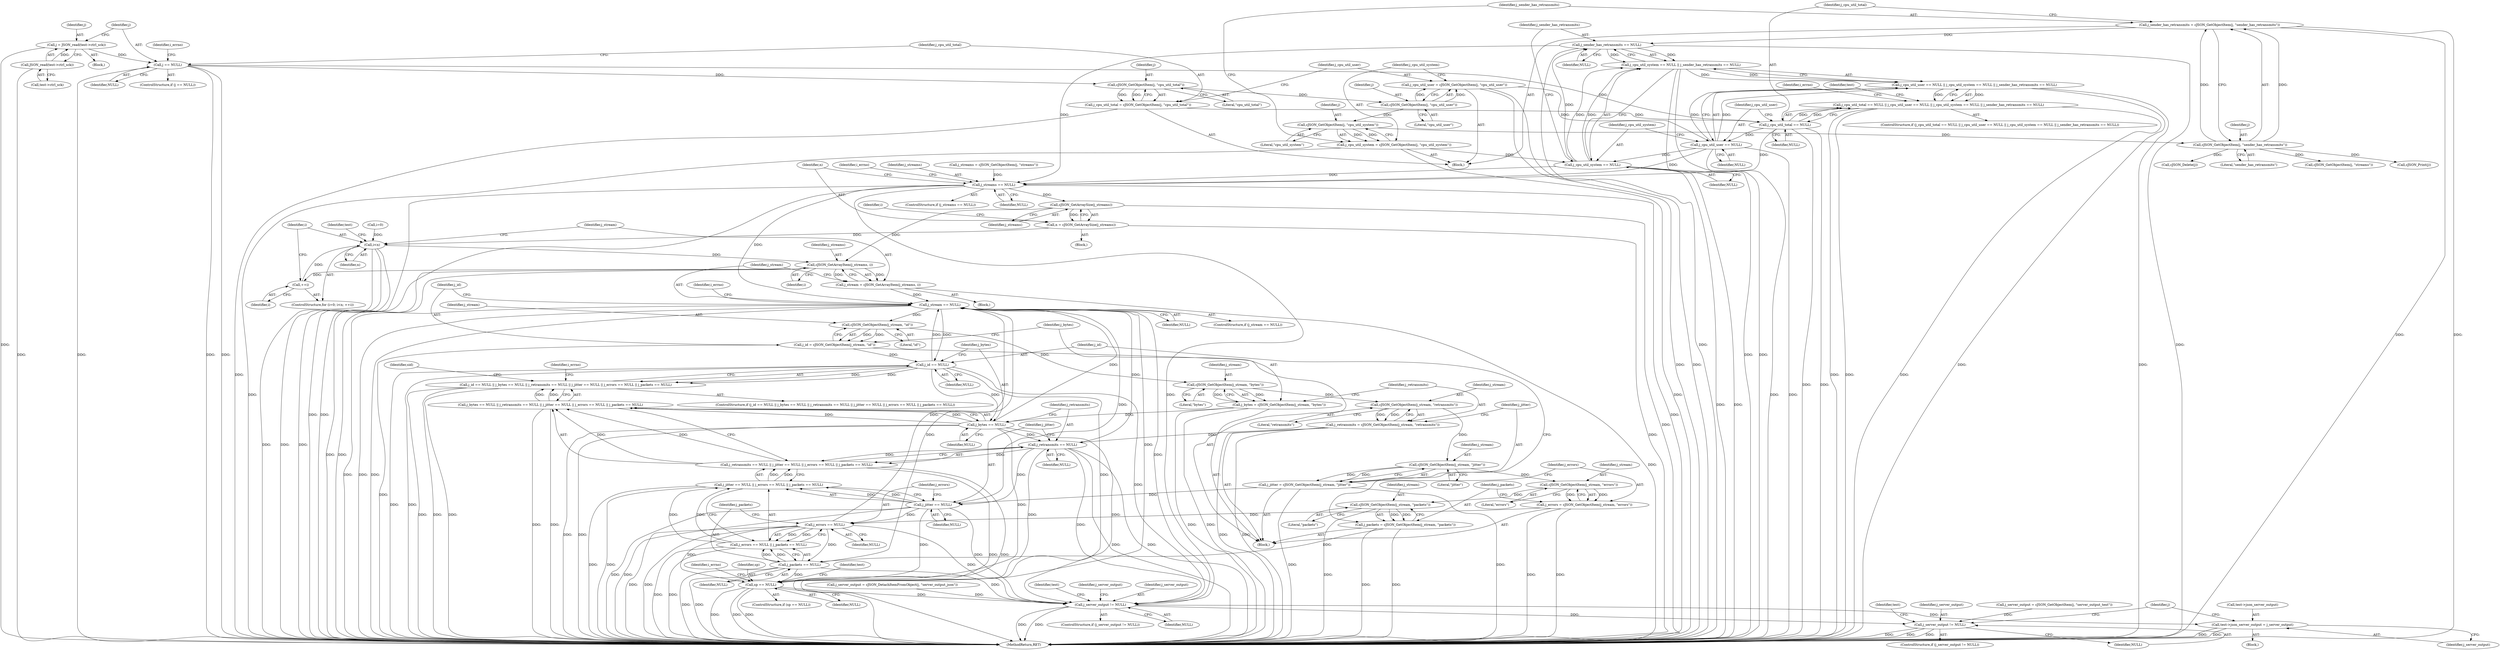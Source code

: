 digraph "0_iperf_91f2fa59e8ed80dfbf400add0164ee0e508e412a_48@API" {
"1000187" [label="(Call,j_sender_has_retransmits == NULL)"];
"1000169" [label="(Call,j_sender_has_retransmits = cJSON_GetObjectItem(j, \"sender_has_retransmits\"))"];
"1000171" [label="(Call,cJSON_GetObjectItem(j, \"sender_has_retransmits\"))"];
"1000166" [label="(Call,cJSON_GetObjectItem(j, \"cpu_util_system\"))"];
"1000161" [label="(Call,cJSON_GetObjectItem(j, \"cpu_util_user\"))"];
"1000156" [label="(Call,cJSON_GetObjectItem(j, \"cpu_util_total\"))"];
"1000141" [label="(Call,j == NULL)"];
"1000134" [label="(Call,j = JSON_read(test->ctrl_sck))"];
"1000136" [label="(Call,JSON_read(test->ctrl_sck))"];
"1000184" [label="(Call,j_cpu_util_system == NULL)"];
"1000164" [label="(Call,j_cpu_util_system = cJSON_GetObjectItem(j, \"cpu_util_system\"))"];
"1000180" [label="(Call,j_cpu_util_user == NULL)"];
"1000159" [label="(Call,j_cpu_util_user = cJSON_GetObjectItem(j, \"cpu_util_user\"))"];
"1000176" [label="(Call,j_cpu_util_total == NULL)"];
"1000154" [label="(Call,j_cpu_util_total = cJSON_GetObjectItem(j, \"cpu_util_total\"))"];
"1000183" [label="(Call,j_cpu_util_system == NULL || j_sender_has_retransmits == NULL)"];
"1000179" [label="(Call,j_cpu_util_user == NULL || j_cpu_util_system == NULL || j_sender_has_retransmits == NULL)"];
"1000175" [label="(Call,j_cpu_util_total == NULL || j_cpu_util_user == NULL || j_cpu_util_system == NULL || j_sender_has_retransmits == NULL)"];
"1000257" [label="(Call,j_streams == NULL)"];
"1000272" [label="(Call,cJSON_GetArraySize(j_streams))"];
"1000270" [label="(Call,n = cJSON_GetArraySize(j_streams))"];
"1000278" [label="(Call,i<n)"];
"1000286" [label="(Call,cJSON_GetArrayItem(j_streams, i))"];
"1000281" [label="(Call,++i)"];
"1000284" [label="(Call,j_stream = cJSON_GetArrayItem(j_streams, i))"];
"1000290" [label="(Call,j_stream == NULL)"];
"1000305" [label="(Call,cJSON_GetObjectItem(j_stream, \"id\"))"];
"1000303" [label="(Call,j_id = cJSON_GetObjectItem(j_stream, \"id\"))"];
"1000335" [label="(Call,j_id == NULL)"];
"1000334" [label="(Call,j_id == NULL || j_bytes == NULL || j_retransmits == NULL || j_jitter == NULL || j_errors == NULL || j_packets == NULL)"];
"1000339" [label="(Call,j_bytes == NULL)"];
"1000338" [label="(Call,j_bytes == NULL || j_retransmits == NULL || j_jitter == NULL || j_errors == NULL || j_packets == NULL)"];
"1000343" [label="(Call,j_retransmits == NULL)"];
"1000342" [label="(Call,j_retransmits == NULL || j_jitter == NULL || j_errors == NULL || j_packets == NULL)"];
"1000347" [label="(Call,j_jitter == NULL)"];
"1000346" [label="(Call,j_jitter == NULL || j_errors == NULL || j_packets == NULL)"];
"1000351" [label="(Call,j_errors == NULL)"];
"1000350" [label="(Call,j_errors == NULL || j_packets == NULL)"];
"1000354" [label="(Call,j_packets == NULL)"];
"1000405" [label="(Call,sp == NULL)"];
"1000477" [label="(Call,j_server_output != NULL)"];
"1000481" [label="(Call,test->json_server_output = j_server_output)"];
"1000494" [label="(Call,j_server_output != NULL)"];
"1000310" [label="(Call,cJSON_GetObjectItem(j_stream, \"bytes\"))"];
"1000308" [label="(Call,j_bytes = cJSON_GetObjectItem(j_stream, \"bytes\"))"];
"1000315" [label="(Call,cJSON_GetObjectItem(j_stream, \"retransmits\"))"];
"1000313" [label="(Call,j_retransmits = cJSON_GetObjectItem(j_stream, \"retransmits\"))"];
"1000320" [label="(Call,cJSON_GetObjectItem(j_stream, \"jitter\"))"];
"1000318" [label="(Call,j_jitter = cJSON_GetObjectItem(j_stream, \"jitter\"))"];
"1000325" [label="(Call,cJSON_GetObjectItem(j_stream, \"errors\"))"];
"1000323" [label="(Call,j_errors = cJSON_GetObjectItem(j_stream, \"errors\"))"];
"1000330" [label="(Call,cJSON_GetObjectItem(j_stream, \"packets\"))"];
"1000328" [label="(Call,j_packets = cJSON_GetObjectItem(j_stream, \"packets\"))"];
"1000292" [label="(Identifier,NULL)"];
"1000182" [label="(Identifier,NULL)"];
"1000326" [label="(Identifier,j_stream)"];
"1000349" [label="(Identifier,NULL)"];
"1000315" [label="(Call,cJSON_GetObjectItem(j_stream, \"retransmits\"))"];
"1000258" [label="(Identifier,j_streams)"];
"1000311" [label="(Identifier,j_stream)"];
"1000314" [label="(Identifier,j_retransmits)"];
"1000186" [label="(Identifier,NULL)"];
"1000257" [label="(Call,j_streams == NULL)"];
"1000273" [label="(Identifier,j_streams)"];
"1000137" [label="(Call,test->ctrl_sck)"];
"1000270" [label="(Call,n = cJSON_GetArraySize(j_streams))"];
"1000141" [label="(Call,j == NULL)"];
"1000156" [label="(Call,cJSON_GetObjectItem(j, \"cpu_util_total\"))"];
"1000271" [label="(Identifier,n)"];
"1000290" [label="(Call,j_stream == NULL)"];
"1000479" [label="(Identifier,NULL)"];
"1000494" [label="(Call,j_server_output != NULL)"];
"1000346" [label="(Call,j_jitter == NULL || j_errors == NULL || j_packets == NULL)"];
"1000404" [label="(ControlStructure,if (sp == NULL))"];
"1000146" [label="(Identifier,i_errno)"];
"1000178" [label="(Identifier,NULL)"];
"1000410" [label="(Identifier,i_errno)"];
"1000344" [label="(Identifier,j_retransmits)"];
"1000162" [label="(Identifier,j)"];
"1000304" [label="(Identifier,j_id)"];
"1000275" [label="(Call,i=0)"];
"1000154" [label="(Call,j_cpu_util_total = cJSON_GetObjectItem(j, \"cpu_util_total\"))"];
"1000179" [label="(Call,j_cpu_util_user == NULL || j_cpu_util_system == NULL || j_sender_has_retransmits == NULL)"];
"1000306" [label="(Identifier,j_stream)"];
"1000176" [label="(Call,j_cpu_util_total == NULL)"];
"1000510" [label="(MethodReturn,RET)"];
"1000170" [label="(Identifier,j_sender_has_retransmits)"];
"1000313" [label="(Call,j_retransmits = cJSON_GetObjectItem(j_stream, \"retransmits\"))"];
"1000356" [label="(Identifier,NULL)"];
"1000328" [label="(Call,j_packets = cJSON_GetObjectItem(j_stream, \"packets\"))"];
"1000352" [label="(Identifier,j_errors)"];
"1000325" [label="(Call,cJSON_GetObjectItem(j_stream, \"errors\"))"];
"1000287" [label="(Identifier,j_streams)"];
"1000321" [label="(Identifier,j_stream)"];
"1000319" [label="(Identifier,j_jitter)"];
"1000495" [label="(Identifier,j_server_output)"];
"1000334" [label="(Call,j_id == NULL || j_bytes == NULL || j_retransmits == NULL || j_jitter == NULL || j_errors == NULL || j_packets == NULL)"];
"1000335" [label="(Call,j_id == NULL)"];
"1000177" [label="(Identifier,j_cpu_util_total)"];
"1000143" [label="(Identifier,NULL)"];
"1000256" [label="(ControlStructure,if (j_streams == NULL))"];
"1000167" [label="(Identifier,j)"];
"1000291" [label="(Identifier,j_stream)"];
"1000496" [label="(Identifier,NULL)"];
"1000483" [label="(Identifier,test)"];
"1000331" [label="(Identifier,j_stream)"];
"1000171" [label="(Call,cJSON_GetObjectItem(j, \"sender_has_retransmits\"))"];
"1000323" [label="(Call,j_errors = cJSON_GetObjectItem(j_stream, \"errors\"))"];
"1000189" [label="(Identifier,NULL)"];
"1000251" [label="(Call,j_streams = cJSON_GetObjectItem(j, \"streams\"))"];
"1000340" [label="(Identifier,j_bytes)"];
"1000161" [label="(Call,cJSON_GetObjectItem(j, \"cpu_util_user\"))"];
"1000142" [label="(Identifier,j)"];
"1000164" [label="(Call,j_cpu_util_system = cJSON_GetObjectItem(j, \"cpu_util_system\"))"];
"1000406" [label="(Identifier,sp)"];
"1000136" [label="(Call,JSON_read(test->ctrl_sck))"];
"1000309" [label="(Identifier,j_bytes)"];
"1000160" [label="(Identifier,j_cpu_util_user)"];
"1000169" [label="(Call,j_sender_has_retransmits = cJSON_GetObjectItem(j, \"sender_has_retransmits\"))"];
"1000308" [label="(Call,j_bytes = cJSON_GetObjectItem(j_stream, \"bytes\"))"];
"1000477" [label="(Call,j_server_output != NULL)"];
"1000488" [label="(Call,j_server_output = cJSON_GetObjectItem(j, \"server_output_text\"))"];
"1000341" [label="(Identifier,NULL)"];
"1000489" [label="(Identifier,j_server_output)"];
"1000168" [label="(Literal,\"cpu_util_system\")"];
"1000407" [label="(Identifier,NULL)"];
"1000272" [label="(Call,cJSON_GetArraySize(j_streams))"];
"1000288" [label="(Identifier,i)"];
"1000192" [label="(Identifier,i_errno)"];
"1000343" [label="(Call,j_retransmits == NULL)"];
"1000405" [label="(Call,sp == NULL)"];
"1000310" [label="(Call,cJSON_GetObjectItem(j_stream, \"bytes\"))"];
"1000351" [label="(Call,j_errors == NULL)"];
"1000318" [label="(Call,j_jitter = cJSON_GetObjectItem(j_stream, \"jitter\"))"];
"1000285" [label="(Identifier,j_stream)"];
"1000279" [label="(Identifier,i)"];
"1000348" [label="(Identifier,j_jitter)"];
"1000482" [label="(Call,test->json_server_output)"];
"1000175" [label="(Call,j_cpu_util_total == NULL || j_cpu_util_user == NULL || j_cpu_util_system == NULL || j_sender_has_retransmits == NULL)"];
"1000330" [label="(Call,cJSON_GetObjectItem(j_stream, \"packets\"))"];
"1000345" [label="(Identifier,NULL)"];
"1000281" [label="(Call,++i)"];
"1000157" [label="(Identifier,j)"];
"1000155" [label="(Identifier,j_cpu_util_total)"];
"1000303" [label="(Call,j_id = cJSON_GetObjectItem(j_stream, \"id\"))"];
"1000485" [label="(Identifier,j_server_output)"];
"1000305" [label="(Call,cJSON_GetObjectItem(j_stream, \"id\"))"];
"1000359" [label="(Identifier,i_errno)"];
"1000480" [label="(Block,)"];
"1000337" [label="(Identifier,NULL)"];
"1000465" [label="(Identifier,test)"];
"1000289" [label="(ControlStructure,if (j_stream == NULL))"];
"1000354" [label="(Call,j_packets == NULL)"];
"1000320" [label="(Call,cJSON_GetObjectItem(j_stream, \"jitter\"))"];
"1000183" [label="(Call,j_cpu_util_system == NULL || j_sender_has_retransmits == NULL)"];
"1000153" [label="(Block,)"];
"1000476" [label="(ControlStructure,if (j_server_output != NULL))"];
"1000282" [label="(Identifier,i)"];
"1000269" [label="(Block,)"];
"1000347" [label="(Call,j_jitter == NULL)"];
"1000253" [label="(Call,cJSON_GetObjectItem(j, \"streams\"))"];
"1000338" [label="(Call,j_bytes == NULL || j_retransmits == NULL || j_jitter == NULL || j_errors == NULL || j_packets == NULL)"];
"1000329" [label="(Identifier,j_packets)"];
"1000507" [label="(Identifier,j)"];
"1000283" [label="(Block,)"];
"1000368" [label="(Identifier,sid)"];
"1000134" [label="(Call,j = JSON_read(test->ctrl_sck))"];
"1000274" [label="(ControlStructure,for (i=0; i<n; ++i))"];
"1000174" [label="(ControlStructure,if (j_cpu_util_total == NULL || j_cpu_util_user == NULL || j_cpu_util_system == NULL || j_sender_has_retransmits == NULL))"];
"1000280" [label="(Identifier,n)"];
"1000420" [label="(Identifier,test)"];
"1000276" [label="(Identifier,i)"];
"1000317" [label="(Literal,\"retransmits\")"];
"1000105" [label="(Block,)"];
"1000336" [label="(Identifier,j_id)"];
"1000259" [label="(Identifier,NULL)"];
"1000158" [label="(Literal,\"cpu_util_total\")"];
"1000262" [label="(Identifier,i_errno)"];
"1000342" [label="(Call,j_retransmits == NULL || j_jitter == NULL || j_errors == NULL || j_packets == NULL)"];
"1000324" [label="(Identifier,j_errors)"];
"1000278" [label="(Call,i<n)"];
"1000481" [label="(Call,test->json_server_output = j_server_output)"];
"1000327" [label="(Literal,\"errors\")"];
"1000166" [label="(Call,cJSON_GetObjectItem(j, \"cpu_util_system\"))"];
"1000188" [label="(Identifier,j_sender_has_retransmits)"];
"1000307" [label="(Literal,\"id\")"];
"1000355" [label="(Identifier,j_packets)"];
"1000316" [label="(Identifier,j_stream)"];
"1000500" [label="(Identifier,test)"];
"1000478" [label="(Identifier,j_server_output)"];
"1000332" [label="(Literal,\"packets\")"];
"1000180" [label="(Call,j_cpu_util_user == NULL)"];
"1000284" [label="(Call,j_stream = cJSON_GetArrayItem(j_streams, i))"];
"1000295" [label="(Identifier,i_errno)"];
"1000140" [label="(ControlStructure,if (j == NULL))"];
"1000165" [label="(Identifier,j_cpu_util_system)"];
"1000286" [label="(Call,cJSON_GetArrayItem(j_streams, i))"];
"1000471" [label="(Call,j_server_output = cJSON_DetachItemFromObject(j, \"server_output_json\"))"];
"1000184" [label="(Call,j_cpu_util_system == NULL)"];
"1000353" [label="(Identifier,NULL)"];
"1000135" [label="(Identifier,j)"];
"1000312" [label="(Literal,\"bytes\")"];
"1000207" [label="(Call,cJSON_Print(j))"];
"1000159" [label="(Call,j_cpu_util_user = cJSON_GetObjectItem(j, \"cpu_util_user\"))"];
"1000187" [label="(Call,j_sender_has_retransmits == NULL)"];
"1000506" [label="(Call,cJSON_Delete(j))"];
"1000163" [label="(Literal,\"cpu_util_user\")"];
"1000322" [label="(Literal,\"jitter\")"];
"1000202" [label="(Identifier,test)"];
"1000350" [label="(Call,j_errors == NULL || j_packets == NULL)"];
"1000493" [label="(ControlStructure,if (j_server_output != NULL))"];
"1000173" [label="(Literal,\"sender_has_retransmits\")"];
"1000333" [label="(ControlStructure,if (j_id == NULL || j_bytes == NULL || j_retransmits == NULL || j_jitter == NULL || j_errors == NULL || j_packets == NULL))"];
"1000339" [label="(Call,j_bytes == NULL)"];
"1000172" [label="(Identifier,j)"];
"1000185" [label="(Identifier,j_cpu_util_system)"];
"1000302" [label="(Block,)"];
"1000181" [label="(Identifier,j_cpu_util_user)"];
"1000187" -> "1000183"  [label="AST: "];
"1000187" -> "1000189"  [label="CFG: "];
"1000188" -> "1000187"  [label="AST: "];
"1000189" -> "1000187"  [label="AST: "];
"1000183" -> "1000187"  [label="CFG: "];
"1000187" -> "1000510"  [label="DDG: "];
"1000187" -> "1000510"  [label="DDG: "];
"1000187" -> "1000183"  [label="DDG: "];
"1000187" -> "1000183"  [label="DDG: "];
"1000169" -> "1000187"  [label="DDG: "];
"1000184" -> "1000187"  [label="DDG: "];
"1000187" -> "1000257"  [label="DDG: "];
"1000169" -> "1000153"  [label="AST: "];
"1000169" -> "1000171"  [label="CFG: "];
"1000170" -> "1000169"  [label="AST: "];
"1000171" -> "1000169"  [label="AST: "];
"1000177" -> "1000169"  [label="CFG: "];
"1000169" -> "1000510"  [label="DDG: "];
"1000169" -> "1000510"  [label="DDG: "];
"1000171" -> "1000169"  [label="DDG: "];
"1000171" -> "1000169"  [label="DDG: "];
"1000171" -> "1000173"  [label="CFG: "];
"1000172" -> "1000171"  [label="AST: "];
"1000173" -> "1000171"  [label="AST: "];
"1000166" -> "1000171"  [label="DDG: "];
"1000171" -> "1000207"  [label="DDG: "];
"1000171" -> "1000253"  [label="DDG: "];
"1000171" -> "1000506"  [label="DDG: "];
"1000166" -> "1000164"  [label="AST: "];
"1000166" -> "1000168"  [label="CFG: "];
"1000167" -> "1000166"  [label="AST: "];
"1000168" -> "1000166"  [label="AST: "];
"1000164" -> "1000166"  [label="CFG: "];
"1000166" -> "1000164"  [label="DDG: "];
"1000166" -> "1000164"  [label="DDG: "];
"1000161" -> "1000166"  [label="DDG: "];
"1000161" -> "1000159"  [label="AST: "];
"1000161" -> "1000163"  [label="CFG: "];
"1000162" -> "1000161"  [label="AST: "];
"1000163" -> "1000161"  [label="AST: "];
"1000159" -> "1000161"  [label="CFG: "];
"1000161" -> "1000159"  [label="DDG: "];
"1000161" -> "1000159"  [label="DDG: "];
"1000156" -> "1000161"  [label="DDG: "];
"1000156" -> "1000154"  [label="AST: "];
"1000156" -> "1000158"  [label="CFG: "];
"1000157" -> "1000156"  [label="AST: "];
"1000158" -> "1000156"  [label="AST: "];
"1000154" -> "1000156"  [label="CFG: "];
"1000156" -> "1000154"  [label="DDG: "];
"1000156" -> "1000154"  [label="DDG: "];
"1000141" -> "1000156"  [label="DDG: "];
"1000141" -> "1000140"  [label="AST: "];
"1000141" -> "1000143"  [label="CFG: "];
"1000142" -> "1000141"  [label="AST: "];
"1000143" -> "1000141"  [label="AST: "];
"1000146" -> "1000141"  [label="CFG: "];
"1000155" -> "1000141"  [label="CFG: "];
"1000141" -> "1000510"  [label="DDG: "];
"1000141" -> "1000510"  [label="DDG: "];
"1000141" -> "1000510"  [label="DDG: "];
"1000134" -> "1000141"  [label="DDG: "];
"1000141" -> "1000176"  [label="DDG: "];
"1000134" -> "1000105"  [label="AST: "];
"1000134" -> "1000136"  [label="CFG: "];
"1000135" -> "1000134"  [label="AST: "];
"1000136" -> "1000134"  [label="AST: "];
"1000142" -> "1000134"  [label="CFG: "];
"1000134" -> "1000510"  [label="DDG: "];
"1000136" -> "1000134"  [label="DDG: "];
"1000136" -> "1000137"  [label="CFG: "];
"1000137" -> "1000136"  [label="AST: "];
"1000136" -> "1000510"  [label="DDG: "];
"1000184" -> "1000183"  [label="AST: "];
"1000184" -> "1000186"  [label="CFG: "];
"1000185" -> "1000184"  [label="AST: "];
"1000186" -> "1000184"  [label="AST: "];
"1000188" -> "1000184"  [label="CFG: "];
"1000183" -> "1000184"  [label="CFG: "];
"1000184" -> "1000510"  [label="DDG: "];
"1000184" -> "1000510"  [label="DDG: "];
"1000184" -> "1000183"  [label="DDG: "];
"1000184" -> "1000183"  [label="DDG: "];
"1000164" -> "1000184"  [label="DDG: "];
"1000180" -> "1000184"  [label="DDG: "];
"1000184" -> "1000257"  [label="DDG: "];
"1000164" -> "1000153"  [label="AST: "];
"1000165" -> "1000164"  [label="AST: "];
"1000170" -> "1000164"  [label="CFG: "];
"1000164" -> "1000510"  [label="DDG: "];
"1000164" -> "1000510"  [label="DDG: "];
"1000180" -> "1000179"  [label="AST: "];
"1000180" -> "1000182"  [label="CFG: "];
"1000181" -> "1000180"  [label="AST: "];
"1000182" -> "1000180"  [label="AST: "];
"1000185" -> "1000180"  [label="CFG: "];
"1000179" -> "1000180"  [label="CFG: "];
"1000180" -> "1000510"  [label="DDG: "];
"1000180" -> "1000510"  [label="DDG: "];
"1000180" -> "1000179"  [label="DDG: "];
"1000180" -> "1000179"  [label="DDG: "];
"1000159" -> "1000180"  [label="DDG: "];
"1000176" -> "1000180"  [label="DDG: "];
"1000180" -> "1000257"  [label="DDG: "];
"1000159" -> "1000153"  [label="AST: "];
"1000160" -> "1000159"  [label="AST: "];
"1000165" -> "1000159"  [label="CFG: "];
"1000159" -> "1000510"  [label="DDG: "];
"1000159" -> "1000510"  [label="DDG: "];
"1000176" -> "1000175"  [label="AST: "];
"1000176" -> "1000178"  [label="CFG: "];
"1000177" -> "1000176"  [label="AST: "];
"1000178" -> "1000176"  [label="AST: "];
"1000181" -> "1000176"  [label="CFG: "];
"1000175" -> "1000176"  [label="CFG: "];
"1000176" -> "1000510"  [label="DDG: "];
"1000176" -> "1000510"  [label="DDG: "];
"1000176" -> "1000175"  [label="DDG: "];
"1000176" -> "1000175"  [label="DDG: "];
"1000154" -> "1000176"  [label="DDG: "];
"1000176" -> "1000257"  [label="DDG: "];
"1000154" -> "1000153"  [label="AST: "];
"1000155" -> "1000154"  [label="AST: "];
"1000160" -> "1000154"  [label="CFG: "];
"1000154" -> "1000510"  [label="DDG: "];
"1000183" -> "1000179"  [label="AST: "];
"1000179" -> "1000183"  [label="CFG: "];
"1000183" -> "1000510"  [label="DDG: "];
"1000183" -> "1000510"  [label="DDG: "];
"1000183" -> "1000179"  [label="DDG: "];
"1000183" -> "1000179"  [label="DDG: "];
"1000179" -> "1000175"  [label="AST: "];
"1000175" -> "1000179"  [label="CFG: "];
"1000179" -> "1000510"  [label="DDG: "];
"1000179" -> "1000510"  [label="DDG: "];
"1000179" -> "1000175"  [label="DDG: "];
"1000179" -> "1000175"  [label="DDG: "];
"1000175" -> "1000174"  [label="AST: "];
"1000192" -> "1000175"  [label="CFG: "];
"1000202" -> "1000175"  [label="CFG: "];
"1000175" -> "1000510"  [label="DDG: "];
"1000175" -> "1000510"  [label="DDG: "];
"1000175" -> "1000510"  [label="DDG: "];
"1000257" -> "1000256"  [label="AST: "];
"1000257" -> "1000259"  [label="CFG: "];
"1000258" -> "1000257"  [label="AST: "];
"1000259" -> "1000257"  [label="AST: "];
"1000262" -> "1000257"  [label="CFG: "];
"1000271" -> "1000257"  [label="CFG: "];
"1000257" -> "1000510"  [label="DDG: "];
"1000257" -> "1000510"  [label="DDG: "];
"1000257" -> "1000510"  [label="DDG: "];
"1000251" -> "1000257"  [label="DDG: "];
"1000257" -> "1000272"  [label="DDG: "];
"1000257" -> "1000290"  [label="DDG: "];
"1000257" -> "1000477"  [label="DDG: "];
"1000272" -> "1000270"  [label="AST: "];
"1000272" -> "1000273"  [label="CFG: "];
"1000273" -> "1000272"  [label="AST: "];
"1000270" -> "1000272"  [label="CFG: "];
"1000272" -> "1000510"  [label="DDG: "];
"1000272" -> "1000270"  [label="DDG: "];
"1000272" -> "1000286"  [label="DDG: "];
"1000270" -> "1000269"  [label="AST: "];
"1000271" -> "1000270"  [label="AST: "];
"1000276" -> "1000270"  [label="CFG: "];
"1000270" -> "1000510"  [label="DDG: "];
"1000270" -> "1000278"  [label="DDG: "];
"1000278" -> "1000274"  [label="AST: "];
"1000278" -> "1000280"  [label="CFG: "];
"1000279" -> "1000278"  [label="AST: "];
"1000280" -> "1000278"  [label="AST: "];
"1000285" -> "1000278"  [label="CFG: "];
"1000465" -> "1000278"  [label="CFG: "];
"1000278" -> "1000510"  [label="DDG: "];
"1000278" -> "1000510"  [label="DDG: "];
"1000278" -> "1000510"  [label="DDG: "];
"1000281" -> "1000278"  [label="DDG: "];
"1000275" -> "1000278"  [label="DDG: "];
"1000278" -> "1000286"  [label="DDG: "];
"1000286" -> "1000284"  [label="AST: "];
"1000286" -> "1000288"  [label="CFG: "];
"1000287" -> "1000286"  [label="AST: "];
"1000288" -> "1000286"  [label="AST: "];
"1000284" -> "1000286"  [label="CFG: "];
"1000286" -> "1000510"  [label="DDG: "];
"1000286" -> "1000510"  [label="DDG: "];
"1000286" -> "1000281"  [label="DDG: "];
"1000286" -> "1000284"  [label="DDG: "];
"1000286" -> "1000284"  [label="DDG: "];
"1000281" -> "1000274"  [label="AST: "];
"1000281" -> "1000282"  [label="CFG: "];
"1000282" -> "1000281"  [label="AST: "];
"1000279" -> "1000281"  [label="CFG: "];
"1000284" -> "1000283"  [label="AST: "];
"1000285" -> "1000284"  [label="AST: "];
"1000291" -> "1000284"  [label="CFG: "];
"1000284" -> "1000510"  [label="DDG: "];
"1000284" -> "1000290"  [label="DDG: "];
"1000290" -> "1000289"  [label="AST: "];
"1000290" -> "1000292"  [label="CFG: "];
"1000291" -> "1000290"  [label="AST: "];
"1000292" -> "1000290"  [label="AST: "];
"1000295" -> "1000290"  [label="CFG: "];
"1000304" -> "1000290"  [label="CFG: "];
"1000290" -> "1000510"  [label="DDG: "];
"1000290" -> "1000510"  [label="DDG: "];
"1000290" -> "1000510"  [label="DDG: "];
"1000405" -> "1000290"  [label="DDG: "];
"1000351" -> "1000290"  [label="DDG: "];
"1000343" -> "1000290"  [label="DDG: "];
"1000354" -> "1000290"  [label="DDG: "];
"1000347" -> "1000290"  [label="DDG: "];
"1000339" -> "1000290"  [label="DDG: "];
"1000335" -> "1000290"  [label="DDG: "];
"1000290" -> "1000305"  [label="DDG: "];
"1000290" -> "1000335"  [label="DDG: "];
"1000290" -> "1000477"  [label="DDG: "];
"1000305" -> "1000303"  [label="AST: "];
"1000305" -> "1000307"  [label="CFG: "];
"1000306" -> "1000305"  [label="AST: "];
"1000307" -> "1000305"  [label="AST: "];
"1000303" -> "1000305"  [label="CFG: "];
"1000305" -> "1000303"  [label="DDG: "];
"1000305" -> "1000303"  [label="DDG: "];
"1000305" -> "1000310"  [label="DDG: "];
"1000303" -> "1000302"  [label="AST: "];
"1000304" -> "1000303"  [label="AST: "];
"1000309" -> "1000303"  [label="CFG: "];
"1000303" -> "1000510"  [label="DDG: "];
"1000303" -> "1000335"  [label="DDG: "];
"1000335" -> "1000334"  [label="AST: "];
"1000335" -> "1000337"  [label="CFG: "];
"1000336" -> "1000335"  [label="AST: "];
"1000337" -> "1000335"  [label="AST: "];
"1000340" -> "1000335"  [label="CFG: "];
"1000334" -> "1000335"  [label="CFG: "];
"1000335" -> "1000510"  [label="DDG: "];
"1000335" -> "1000510"  [label="DDG: "];
"1000335" -> "1000334"  [label="DDG: "];
"1000335" -> "1000334"  [label="DDG: "];
"1000335" -> "1000339"  [label="DDG: "];
"1000335" -> "1000405"  [label="DDG: "];
"1000335" -> "1000477"  [label="DDG: "];
"1000334" -> "1000333"  [label="AST: "];
"1000334" -> "1000338"  [label="CFG: "];
"1000338" -> "1000334"  [label="AST: "];
"1000359" -> "1000334"  [label="CFG: "];
"1000368" -> "1000334"  [label="CFG: "];
"1000334" -> "1000510"  [label="DDG: "];
"1000334" -> "1000510"  [label="DDG: "];
"1000334" -> "1000510"  [label="DDG: "];
"1000338" -> "1000334"  [label="DDG: "];
"1000338" -> "1000334"  [label="DDG: "];
"1000339" -> "1000338"  [label="AST: "];
"1000339" -> "1000341"  [label="CFG: "];
"1000340" -> "1000339"  [label="AST: "];
"1000341" -> "1000339"  [label="AST: "];
"1000344" -> "1000339"  [label="CFG: "];
"1000338" -> "1000339"  [label="CFG: "];
"1000339" -> "1000510"  [label="DDG: "];
"1000339" -> "1000510"  [label="DDG: "];
"1000339" -> "1000338"  [label="DDG: "];
"1000339" -> "1000338"  [label="DDG: "];
"1000308" -> "1000339"  [label="DDG: "];
"1000339" -> "1000343"  [label="DDG: "];
"1000339" -> "1000405"  [label="DDG: "];
"1000339" -> "1000477"  [label="DDG: "];
"1000338" -> "1000342"  [label="CFG: "];
"1000342" -> "1000338"  [label="AST: "];
"1000338" -> "1000510"  [label="DDG: "];
"1000338" -> "1000510"  [label="DDG: "];
"1000342" -> "1000338"  [label="DDG: "];
"1000342" -> "1000338"  [label="DDG: "];
"1000343" -> "1000342"  [label="AST: "];
"1000343" -> "1000345"  [label="CFG: "];
"1000344" -> "1000343"  [label="AST: "];
"1000345" -> "1000343"  [label="AST: "];
"1000348" -> "1000343"  [label="CFG: "];
"1000342" -> "1000343"  [label="CFG: "];
"1000343" -> "1000510"  [label="DDG: "];
"1000343" -> "1000510"  [label="DDG: "];
"1000343" -> "1000342"  [label="DDG: "];
"1000343" -> "1000342"  [label="DDG: "];
"1000313" -> "1000343"  [label="DDG: "];
"1000343" -> "1000347"  [label="DDG: "];
"1000343" -> "1000405"  [label="DDG: "];
"1000343" -> "1000477"  [label="DDG: "];
"1000342" -> "1000346"  [label="CFG: "];
"1000346" -> "1000342"  [label="AST: "];
"1000342" -> "1000510"  [label="DDG: "];
"1000342" -> "1000510"  [label="DDG: "];
"1000346" -> "1000342"  [label="DDG: "];
"1000346" -> "1000342"  [label="DDG: "];
"1000347" -> "1000346"  [label="AST: "];
"1000347" -> "1000349"  [label="CFG: "];
"1000348" -> "1000347"  [label="AST: "];
"1000349" -> "1000347"  [label="AST: "];
"1000352" -> "1000347"  [label="CFG: "];
"1000346" -> "1000347"  [label="CFG: "];
"1000347" -> "1000510"  [label="DDG: "];
"1000347" -> "1000510"  [label="DDG: "];
"1000347" -> "1000346"  [label="DDG: "];
"1000347" -> "1000346"  [label="DDG: "];
"1000318" -> "1000347"  [label="DDG: "];
"1000347" -> "1000351"  [label="DDG: "];
"1000347" -> "1000405"  [label="DDG: "];
"1000347" -> "1000477"  [label="DDG: "];
"1000346" -> "1000350"  [label="CFG: "];
"1000350" -> "1000346"  [label="AST: "];
"1000346" -> "1000510"  [label="DDG: "];
"1000346" -> "1000510"  [label="DDG: "];
"1000350" -> "1000346"  [label="DDG: "];
"1000350" -> "1000346"  [label="DDG: "];
"1000351" -> "1000350"  [label="AST: "];
"1000351" -> "1000353"  [label="CFG: "];
"1000352" -> "1000351"  [label="AST: "];
"1000353" -> "1000351"  [label="AST: "];
"1000355" -> "1000351"  [label="CFG: "];
"1000350" -> "1000351"  [label="CFG: "];
"1000351" -> "1000510"  [label="DDG: "];
"1000351" -> "1000510"  [label="DDG: "];
"1000351" -> "1000350"  [label="DDG: "];
"1000351" -> "1000350"  [label="DDG: "];
"1000323" -> "1000351"  [label="DDG: "];
"1000351" -> "1000354"  [label="DDG: "];
"1000351" -> "1000405"  [label="DDG: "];
"1000351" -> "1000477"  [label="DDG: "];
"1000350" -> "1000354"  [label="CFG: "];
"1000354" -> "1000350"  [label="AST: "];
"1000350" -> "1000510"  [label="DDG: "];
"1000350" -> "1000510"  [label="DDG: "];
"1000354" -> "1000350"  [label="DDG: "];
"1000354" -> "1000350"  [label="DDG: "];
"1000354" -> "1000356"  [label="CFG: "];
"1000355" -> "1000354"  [label="AST: "];
"1000356" -> "1000354"  [label="AST: "];
"1000354" -> "1000510"  [label="DDG: "];
"1000354" -> "1000510"  [label="DDG: "];
"1000328" -> "1000354"  [label="DDG: "];
"1000354" -> "1000405"  [label="DDG: "];
"1000354" -> "1000477"  [label="DDG: "];
"1000405" -> "1000404"  [label="AST: "];
"1000405" -> "1000407"  [label="CFG: "];
"1000406" -> "1000405"  [label="AST: "];
"1000407" -> "1000405"  [label="AST: "];
"1000410" -> "1000405"  [label="CFG: "];
"1000420" -> "1000405"  [label="CFG: "];
"1000405" -> "1000510"  [label="DDG: "];
"1000405" -> "1000510"  [label="DDG: "];
"1000405" -> "1000510"  [label="DDG: "];
"1000405" -> "1000477"  [label="DDG: "];
"1000477" -> "1000476"  [label="AST: "];
"1000477" -> "1000479"  [label="CFG: "];
"1000478" -> "1000477"  [label="AST: "];
"1000479" -> "1000477"  [label="AST: "];
"1000483" -> "1000477"  [label="CFG: "];
"1000489" -> "1000477"  [label="CFG: "];
"1000477" -> "1000510"  [label="DDG: "];
"1000477" -> "1000510"  [label="DDG: "];
"1000471" -> "1000477"  [label="DDG: "];
"1000477" -> "1000481"  [label="DDG: "];
"1000477" -> "1000494"  [label="DDG: "];
"1000481" -> "1000480"  [label="AST: "];
"1000481" -> "1000485"  [label="CFG: "];
"1000482" -> "1000481"  [label="AST: "];
"1000485" -> "1000481"  [label="AST: "];
"1000507" -> "1000481"  [label="CFG: "];
"1000481" -> "1000510"  [label="DDG: "];
"1000481" -> "1000510"  [label="DDG: "];
"1000494" -> "1000493"  [label="AST: "];
"1000494" -> "1000496"  [label="CFG: "];
"1000495" -> "1000494"  [label="AST: "];
"1000496" -> "1000494"  [label="AST: "];
"1000500" -> "1000494"  [label="CFG: "];
"1000507" -> "1000494"  [label="CFG: "];
"1000494" -> "1000510"  [label="DDG: "];
"1000494" -> "1000510"  [label="DDG: "];
"1000494" -> "1000510"  [label="DDG: "];
"1000488" -> "1000494"  [label="DDG: "];
"1000310" -> "1000308"  [label="AST: "];
"1000310" -> "1000312"  [label="CFG: "];
"1000311" -> "1000310"  [label="AST: "];
"1000312" -> "1000310"  [label="AST: "];
"1000308" -> "1000310"  [label="CFG: "];
"1000310" -> "1000308"  [label="DDG: "];
"1000310" -> "1000308"  [label="DDG: "];
"1000310" -> "1000315"  [label="DDG: "];
"1000308" -> "1000302"  [label="AST: "];
"1000309" -> "1000308"  [label="AST: "];
"1000314" -> "1000308"  [label="CFG: "];
"1000308" -> "1000510"  [label="DDG: "];
"1000308" -> "1000510"  [label="DDG: "];
"1000315" -> "1000313"  [label="AST: "];
"1000315" -> "1000317"  [label="CFG: "];
"1000316" -> "1000315"  [label="AST: "];
"1000317" -> "1000315"  [label="AST: "];
"1000313" -> "1000315"  [label="CFG: "];
"1000315" -> "1000313"  [label="DDG: "];
"1000315" -> "1000313"  [label="DDG: "];
"1000315" -> "1000320"  [label="DDG: "];
"1000313" -> "1000302"  [label="AST: "];
"1000314" -> "1000313"  [label="AST: "];
"1000319" -> "1000313"  [label="CFG: "];
"1000313" -> "1000510"  [label="DDG: "];
"1000313" -> "1000510"  [label="DDG: "];
"1000320" -> "1000318"  [label="AST: "];
"1000320" -> "1000322"  [label="CFG: "];
"1000321" -> "1000320"  [label="AST: "];
"1000322" -> "1000320"  [label="AST: "];
"1000318" -> "1000320"  [label="CFG: "];
"1000320" -> "1000318"  [label="DDG: "];
"1000320" -> "1000318"  [label="DDG: "];
"1000320" -> "1000325"  [label="DDG: "];
"1000318" -> "1000302"  [label="AST: "];
"1000319" -> "1000318"  [label="AST: "];
"1000324" -> "1000318"  [label="CFG: "];
"1000318" -> "1000510"  [label="DDG: "];
"1000318" -> "1000510"  [label="DDG: "];
"1000325" -> "1000323"  [label="AST: "];
"1000325" -> "1000327"  [label="CFG: "];
"1000326" -> "1000325"  [label="AST: "];
"1000327" -> "1000325"  [label="AST: "];
"1000323" -> "1000325"  [label="CFG: "];
"1000325" -> "1000323"  [label="DDG: "];
"1000325" -> "1000323"  [label="DDG: "];
"1000325" -> "1000330"  [label="DDG: "];
"1000323" -> "1000302"  [label="AST: "];
"1000324" -> "1000323"  [label="AST: "];
"1000329" -> "1000323"  [label="CFG: "];
"1000323" -> "1000510"  [label="DDG: "];
"1000323" -> "1000510"  [label="DDG: "];
"1000330" -> "1000328"  [label="AST: "];
"1000330" -> "1000332"  [label="CFG: "];
"1000331" -> "1000330"  [label="AST: "];
"1000332" -> "1000330"  [label="AST: "];
"1000328" -> "1000330"  [label="CFG: "];
"1000330" -> "1000510"  [label="DDG: "];
"1000330" -> "1000328"  [label="DDG: "];
"1000330" -> "1000328"  [label="DDG: "];
"1000328" -> "1000302"  [label="AST: "];
"1000329" -> "1000328"  [label="AST: "];
"1000336" -> "1000328"  [label="CFG: "];
"1000328" -> "1000510"  [label="DDG: "];
"1000328" -> "1000510"  [label="DDG: "];
}
